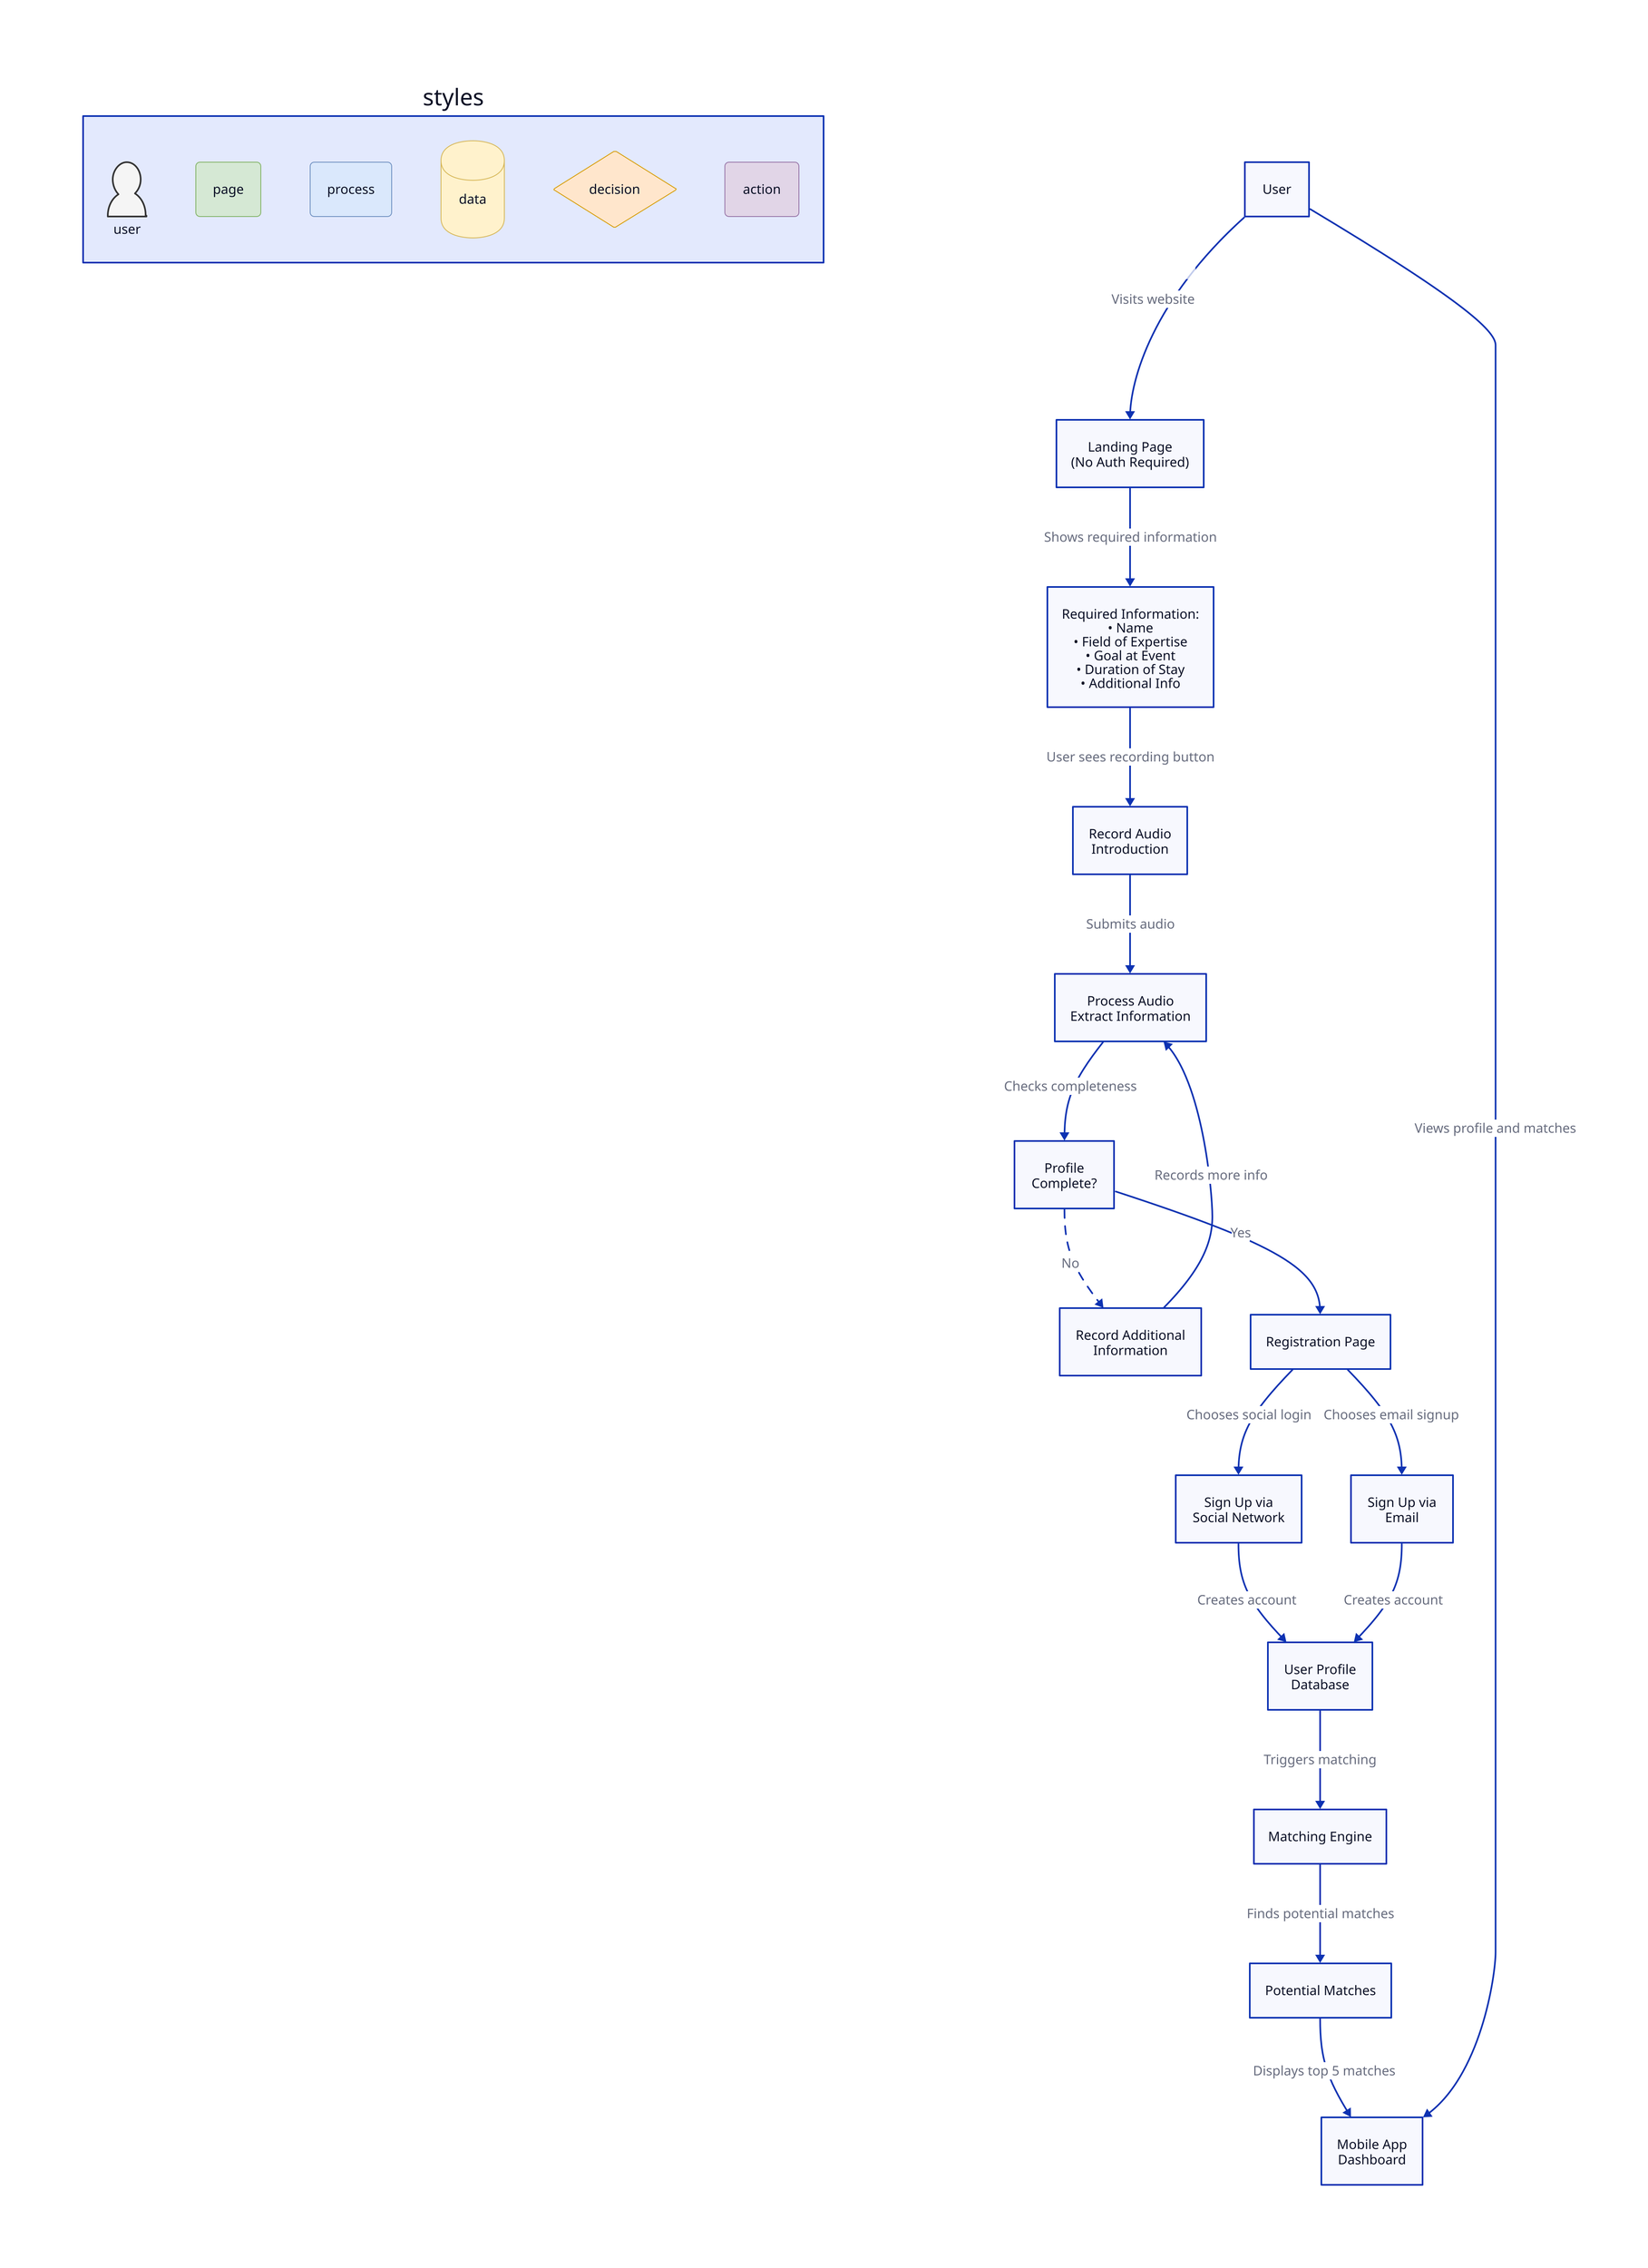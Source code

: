 # Narrow AI Matchmaker - App Flow
direction: down

# Define styles
styles: {
  user: {
    shape: person
    style: {
      fill: "#f5f5f5"
      stroke: "#333"
      stroke-width: 2
    }
  }
  
  page: {
    shape: rectangle
    style: {
      fill: "#d5e8d4"
      stroke: "#82b366"
      stroke-width: 1
      border-radius: 5
    }
  }
  
  process: {
    shape: rectangle
    style: {
      fill: "#dae8fc"
      stroke: "#6c8ebf"
      stroke-width: 1
      border-radius: 5
    }
  }
  
  data: {
    shape: cylinder
    style: {
      fill: "#fff2cc"
      stroke: "#d6b656"
      stroke-width: 1
    }
  }
  
  decision: {
    shape: diamond
    style: {
      fill: "#ffe6cc"
      stroke: "#d79b00"
      stroke-width: 1
    }
  }
  
  action: {
    shape: rectangle
    style: {
      fill: "#e1d5e7"
      stroke: "#9673a6"
      stroke-width: 1
      border-radius: 5
    }
  }
}

# Define components
User: {
  class: user
  label: "User"
}

LandingPage: {
  class: page
  label: "Landing Page\n(No Auth Required)"
}

AudioRecording: {
  class: action
  label: "Record Audio\nIntroduction"
}

BulletPoints: {
  class: page
  label: "Required Information:\n• Name\n• Field of Expertise\n• Goal at Event\n• Duration of Stay\n• Additional Info"
}

AudioProcessing: {
  class: process
  label: "Process Audio\nExtract Information"
}

ProfileCompleteness: {
  class: decision
  label: "Profile\nComplete?"
}

AdditionalRecording: {
  class: action
  label: "Record Additional\nInformation"
}

RegistrationPage: {
  class: page
  label: "Registration Page"
}

SocialAuth: {
  class: action
  label: "Sign Up via\nSocial Network"
}

EmailAuth: {
  class: action
  label: "Sign Up via\nEmail"
}

UserProfile: {
  class: data
  label: "User Profile\nDatabase"
}

MatchingEngine: {
  class: process
  label: "Matching Engine"
}

Matches: {
  class: data
  label: "Potential Matches"
}

MobileApp: {
  class: page
  label: "Mobile App\nDashboard"
}

# Define flow
User -> LandingPage: "Visits website"
LandingPage -> BulletPoints: "Shows required information"
BulletPoints -> AudioRecording: "User sees recording button"
AudioRecording -> AudioProcessing: "Submits audio"
AudioProcessing -> ProfileCompleteness: "Checks completeness"
ProfileCompleteness -> AdditionalRecording: "No" {
  style: {
    stroke-dash: 5
  }
}
AdditionalRecording -> AudioProcessing: "Records more info"
ProfileCompleteness -> RegistrationPage: "Yes"
RegistrationPage -> SocialAuth: "Chooses social login"
RegistrationPage -> EmailAuth: "Chooses email signup"
SocialAuth -> UserProfile: "Creates account"
EmailAuth -> UserProfile: "Creates account"
UserProfile -> MatchingEngine: "Triggers matching"
MatchingEngine -> Matches: "Finds potential matches"
Matches -> MobileApp: "Displays top 5 matches"
User -> MobileApp: "Views profile and matches"

# Add explanatory note
Note: |md
  ## User Journey
  1. User lands on website without authentication
  2. Records audio introduction covering required points
  3. System processes audio and checks completeness
  4. If incomplete, user records additional information
  5. Once complete, user registers via social or email
  6. User is taken to mobile app to view profile and matches
|

Note.style: {
  fill: "#f5f5f5"
  stroke: "#333"
  stroke-width: 1
  border-radius: 5
} 